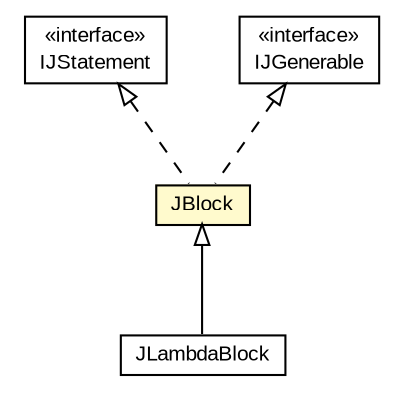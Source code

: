 #!/usr/local/bin/dot
#
# Class diagram 
# Generated by UMLGraph version 5.1 (http://www.umlgraph.org/)
#

digraph G {
	edge [fontname="arial",fontsize=10,labelfontname="arial",labelfontsize=10];
	node [fontname="arial",fontsize=10,shape=plaintext];
	nodesep=0.25;
	ranksep=0.5;
	// com.helger.jcodemodel.JLambdaBlock
	c7248 [label=<<table title="com.helger.jcodemodel.JLambdaBlock" border="0" cellborder="1" cellspacing="0" cellpadding="2" port="p" href="./JLambdaBlock.html">
		<tr><td><table border="0" cellspacing="0" cellpadding="1">
<tr><td align="center" balign="center"> JLambdaBlock </td></tr>
		</table></td></tr>
		</table>>, fontname="arial", fontcolor="black", fontsize=10.0];
	// com.helger.jcodemodel.JBlock
	c7277 [label=<<table title="com.helger.jcodemodel.JBlock" border="0" cellborder="1" cellspacing="0" cellpadding="2" port="p" bgcolor="lemonChiffon" href="./JBlock.html">
		<tr><td><table border="0" cellspacing="0" cellpadding="1">
<tr><td align="center" balign="center"> JBlock </td></tr>
		</table></td></tr>
		</table>>, fontname="arial", fontcolor="black", fontsize=10.0];
	// com.helger.jcodemodel.IJStatement
	c7291 [label=<<table title="com.helger.jcodemodel.IJStatement" border="0" cellborder="1" cellspacing="0" cellpadding="2" port="p" href="./IJStatement.html">
		<tr><td><table border="0" cellspacing="0" cellpadding="1">
<tr><td align="center" balign="center"> &#171;interface&#187; </td></tr>
<tr><td align="center" balign="center"> IJStatement </td></tr>
		</table></td></tr>
		</table>>, fontname="arial", fontcolor="black", fontsize=10.0];
	// com.helger.jcodemodel.IJGenerable
	c7295 [label=<<table title="com.helger.jcodemodel.IJGenerable" border="0" cellborder="1" cellspacing="0" cellpadding="2" port="p" href="./IJGenerable.html">
		<tr><td><table border="0" cellspacing="0" cellpadding="1">
<tr><td align="center" balign="center"> &#171;interface&#187; </td></tr>
<tr><td align="center" balign="center"> IJGenerable </td></tr>
		</table></td></tr>
		</table>>, fontname="arial", fontcolor="black", fontsize=10.0];
	//com.helger.jcodemodel.JLambdaBlock extends com.helger.jcodemodel.JBlock
	c7277:p -> c7248:p [dir=back,arrowtail=empty];
	//com.helger.jcodemodel.JBlock implements com.helger.jcodemodel.IJGenerable
	c7295:p -> c7277:p [dir=back,arrowtail=empty,style=dashed];
	//com.helger.jcodemodel.JBlock implements com.helger.jcodemodel.IJStatement
	c7291:p -> c7277:p [dir=back,arrowtail=empty,style=dashed];
}

